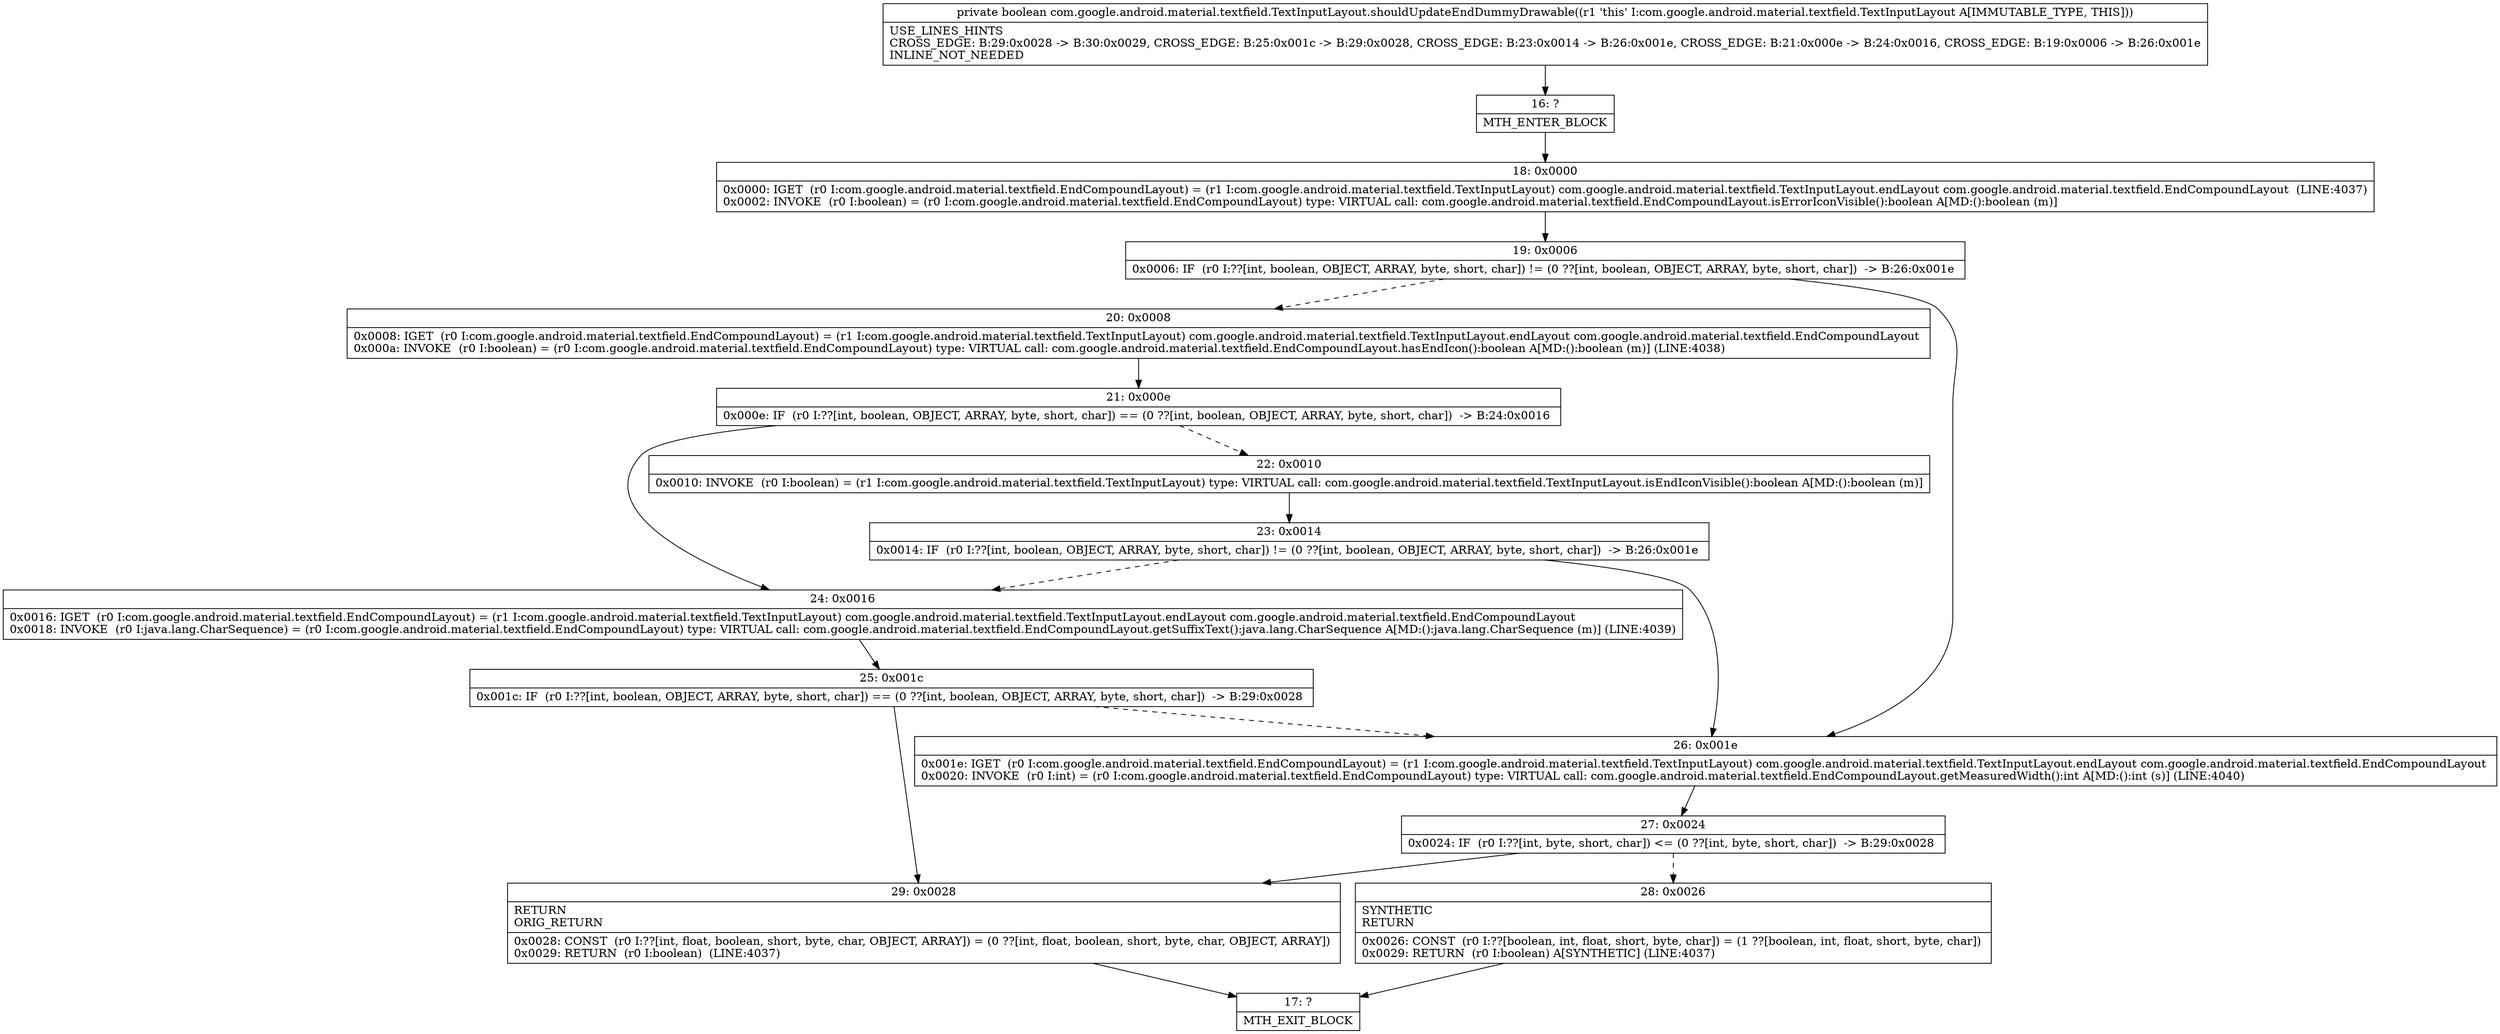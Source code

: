 digraph "CFG forcom.google.android.material.textfield.TextInputLayout.shouldUpdateEndDummyDrawable()Z" {
Node_16 [shape=record,label="{16\:\ ?|MTH_ENTER_BLOCK\l}"];
Node_18 [shape=record,label="{18\:\ 0x0000|0x0000: IGET  (r0 I:com.google.android.material.textfield.EndCompoundLayout) = (r1 I:com.google.android.material.textfield.TextInputLayout) com.google.android.material.textfield.TextInputLayout.endLayout com.google.android.material.textfield.EndCompoundLayout  (LINE:4037)\l0x0002: INVOKE  (r0 I:boolean) = (r0 I:com.google.android.material.textfield.EndCompoundLayout) type: VIRTUAL call: com.google.android.material.textfield.EndCompoundLayout.isErrorIconVisible():boolean A[MD:():boolean (m)]\l}"];
Node_19 [shape=record,label="{19\:\ 0x0006|0x0006: IF  (r0 I:??[int, boolean, OBJECT, ARRAY, byte, short, char]) != (0 ??[int, boolean, OBJECT, ARRAY, byte, short, char])  \-\> B:26:0x001e \l}"];
Node_20 [shape=record,label="{20\:\ 0x0008|0x0008: IGET  (r0 I:com.google.android.material.textfield.EndCompoundLayout) = (r1 I:com.google.android.material.textfield.TextInputLayout) com.google.android.material.textfield.TextInputLayout.endLayout com.google.android.material.textfield.EndCompoundLayout \l0x000a: INVOKE  (r0 I:boolean) = (r0 I:com.google.android.material.textfield.EndCompoundLayout) type: VIRTUAL call: com.google.android.material.textfield.EndCompoundLayout.hasEndIcon():boolean A[MD:():boolean (m)] (LINE:4038)\l}"];
Node_21 [shape=record,label="{21\:\ 0x000e|0x000e: IF  (r0 I:??[int, boolean, OBJECT, ARRAY, byte, short, char]) == (0 ??[int, boolean, OBJECT, ARRAY, byte, short, char])  \-\> B:24:0x0016 \l}"];
Node_22 [shape=record,label="{22\:\ 0x0010|0x0010: INVOKE  (r0 I:boolean) = (r1 I:com.google.android.material.textfield.TextInputLayout) type: VIRTUAL call: com.google.android.material.textfield.TextInputLayout.isEndIconVisible():boolean A[MD:():boolean (m)]\l}"];
Node_23 [shape=record,label="{23\:\ 0x0014|0x0014: IF  (r0 I:??[int, boolean, OBJECT, ARRAY, byte, short, char]) != (0 ??[int, boolean, OBJECT, ARRAY, byte, short, char])  \-\> B:26:0x001e \l}"];
Node_24 [shape=record,label="{24\:\ 0x0016|0x0016: IGET  (r0 I:com.google.android.material.textfield.EndCompoundLayout) = (r1 I:com.google.android.material.textfield.TextInputLayout) com.google.android.material.textfield.TextInputLayout.endLayout com.google.android.material.textfield.EndCompoundLayout \l0x0018: INVOKE  (r0 I:java.lang.CharSequence) = (r0 I:com.google.android.material.textfield.EndCompoundLayout) type: VIRTUAL call: com.google.android.material.textfield.EndCompoundLayout.getSuffixText():java.lang.CharSequence A[MD:():java.lang.CharSequence (m)] (LINE:4039)\l}"];
Node_25 [shape=record,label="{25\:\ 0x001c|0x001c: IF  (r0 I:??[int, boolean, OBJECT, ARRAY, byte, short, char]) == (0 ??[int, boolean, OBJECT, ARRAY, byte, short, char])  \-\> B:29:0x0028 \l}"];
Node_29 [shape=record,label="{29\:\ 0x0028|RETURN\lORIG_RETURN\l|0x0028: CONST  (r0 I:??[int, float, boolean, short, byte, char, OBJECT, ARRAY]) = (0 ??[int, float, boolean, short, byte, char, OBJECT, ARRAY]) \l0x0029: RETURN  (r0 I:boolean)  (LINE:4037)\l}"];
Node_17 [shape=record,label="{17\:\ ?|MTH_EXIT_BLOCK\l}"];
Node_26 [shape=record,label="{26\:\ 0x001e|0x001e: IGET  (r0 I:com.google.android.material.textfield.EndCompoundLayout) = (r1 I:com.google.android.material.textfield.TextInputLayout) com.google.android.material.textfield.TextInputLayout.endLayout com.google.android.material.textfield.EndCompoundLayout \l0x0020: INVOKE  (r0 I:int) = (r0 I:com.google.android.material.textfield.EndCompoundLayout) type: VIRTUAL call: com.google.android.material.textfield.EndCompoundLayout.getMeasuredWidth():int A[MD:():int (s)] (LINE:4040)\l}"];
Node_27 [shape=record,label="{27\:\ 0x0024|0x0024: IF  (r0 I:??[int, byte, short, char]) \<= (0 ??[int, byte, short, char])  \-\> B:29:0x0028 \l}"];
Node_28 [shape=record,label="{28\:\ 0x0026|SYNTHETIC\lRETURN\l|0x0026: CONST  (r0 I:??[boolean, int, float, short, byte, char]) = (1 ??[boolean, int, float, short, byte, char]) \l0x0029: RETURN  (r0 I:boolean) A[SYNTHETIC] (LINE:4037)\l}"];
MethodNode[shape=record,label="{private boolean com.google.android.material.textfield.TextInputLayout.shouldUpdateEndDummyDrawable((r1 'this' I:com.google.android.material.textfield.TextInputLayout A[IMMUTABLE_TYPE, THIS]))  | USE_LINES_HINTS\lCROSS_EDGE: B:29:0x0028 \-\> B:30:0x0029, CROSS_EDGE: B:25:0x001c \-\> B:29:0x0028, CROSS_EDGE: B:23:0x0014 \-\> B:26:0x001e, CROSS_EDGE: B:21:0x000e \-\> B:24:0x0016, CROSS_EDGE: B:19:0x0006 \-\> B:26:0x001e\lINLINE_NOT_NEEDED\l}"];
MethodNode -> Node_16;Node_16 -> Node_18;
Node_18 -> Node_19;
Node_19 -> Node_20[style=dashed];
Node_19 -> Node_26;
Node_20 -> Node_21;
Node_21 -> Node_22[style=dashed];
Node_21 -> Node_24;
Node_22 -> Node_23;
Node_23 -> Node_24[style=dashed];
Node_23 -> Node_26;
Node_24 -> Node_25;
Node_25 -> Node_26[style=dashed];
Node_25 -> Node_29;
Node_29 -> Node_17;
Node_26 -> Node_27;
Node_27 -> Node_28[style=dashed];
Node_27 -> Node_29;
Node_28 -> Node_17;
}

